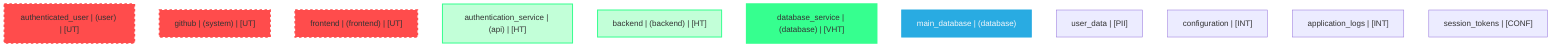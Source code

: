 graph TB
  node_000000000000000000000010["authenticated_user | (user) | [UT]"]:::untrusted
  node_000000000000000000000011["github | (system) | [UT]"]:::untrusted
  node_000000000000000000000005["frontend | (frontend) | [UT]"]:::untrusted
  node_000000000000000000000006["authentication_service | (api) | [HT]"]:::highTrust
  node_000000000000000000000007["backend | (backend) | [HT]"]:::highTrust
  node_000000000000000000000008["database_service | (database) | [VHT]"]:::veryHighTrust
  node_000000000000000000000009["main_database | (database)"]:::dataStore
  node_000000000000000000000001["user_data | [PII]"]:::dataAsset,pii
  node_000000000000000000000002["configuration | [INT]"]:::dataAsset,internal
  node_000000000000000000000003["application_logs | [INT]"]:::dataAsset,internal
  node_000000000000000000000004["session_tokens | [CONF]"]:::dataAsset,confidential


  classDef externalEntity fill:#FF4C4C,stroke:#FF4C4C,stroke-width:2px,color:#F5F7FA
  classDef process fill:#36FF8F,stroke:#36FF8F,stroke-width:2px,color:#0B0D17
  classDef dataStore fill:#29ABE2,stroke:#29ABE2,stroke-width:2px,color:#F5F7FA
  classDef dataAsset fill:#A259FF,stroke:#c3a4ff,stroke-width:2px,color:#F5F7FA
  classDef untrusted fill:#FF4C4C,stroke:#FF4C4C,stroke-width:3px,stroke-dasharray:5 5
  classDef lowTrust fill:#f77c63,stroke:#f77c63,stroke-width:2px,stroke-dasharray:3 3
  classDef mediumTrust fill:#FFD300,stroke:#FFD300,stroke-width:2px
  classDef highTrust fill:#C2FFD8,stroke:#36FF8F,stroke-width:2px
  classDef veryHighTrust fill:#36FF8F,stroke:#36FF8F,stroke-width:3px
  classDef public fill:#C2FFD8,stroke:#36FF8F,stroke-width:1px
  classDef internal fill:#FFF2B3,stroke:#FFD300,stroke-width:1px
  classDef confidential fill:#FFB3B3,stroke:#FF4C4C,stroke-width:2px
  classDef restricted fill:#FF4C4C,stroke:#FF4C4C,stroke-width:3px
  classDef pii fill:#ffa1ad,stroke:#A259FF,stroke-width:2px
  classDef pci fill:#FF4C4C,stroke:#FF4C4C,stroke-width:3px
  classDef phi fill:#ffa1ad,stroke:#A259FF,stroke-width:3px
  classDef encryptedFlow stroke:#36FF8F,stroke-width:2px
  classDef unencryptedFlow stroke:#FF4C4C,stroke-width:2px,stroke-dasharray:5 5
  classDef authenticatedFlow stroke:#29ABE2,stroke-width:2px
  classDef trustBoundary fill:transparent,stroke:#2E3440,stroke-width:3px,stroke-dasharray:10 5